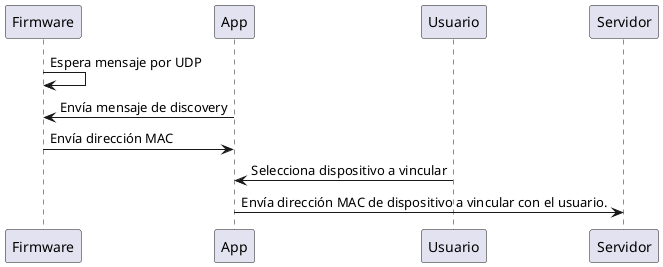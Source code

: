 @startuml
Firmware -> Firmware: Espera mensaje por UDP
App -> Firmware: Envía mensaje de discovery
Firmware -> App: Envía dirección MAC
Usuario -> App: Selecciona dispositivo a vincular
App -> Servidor: Envía dirección MAC de dispositivo a vincular con el usuario.
@enduml
